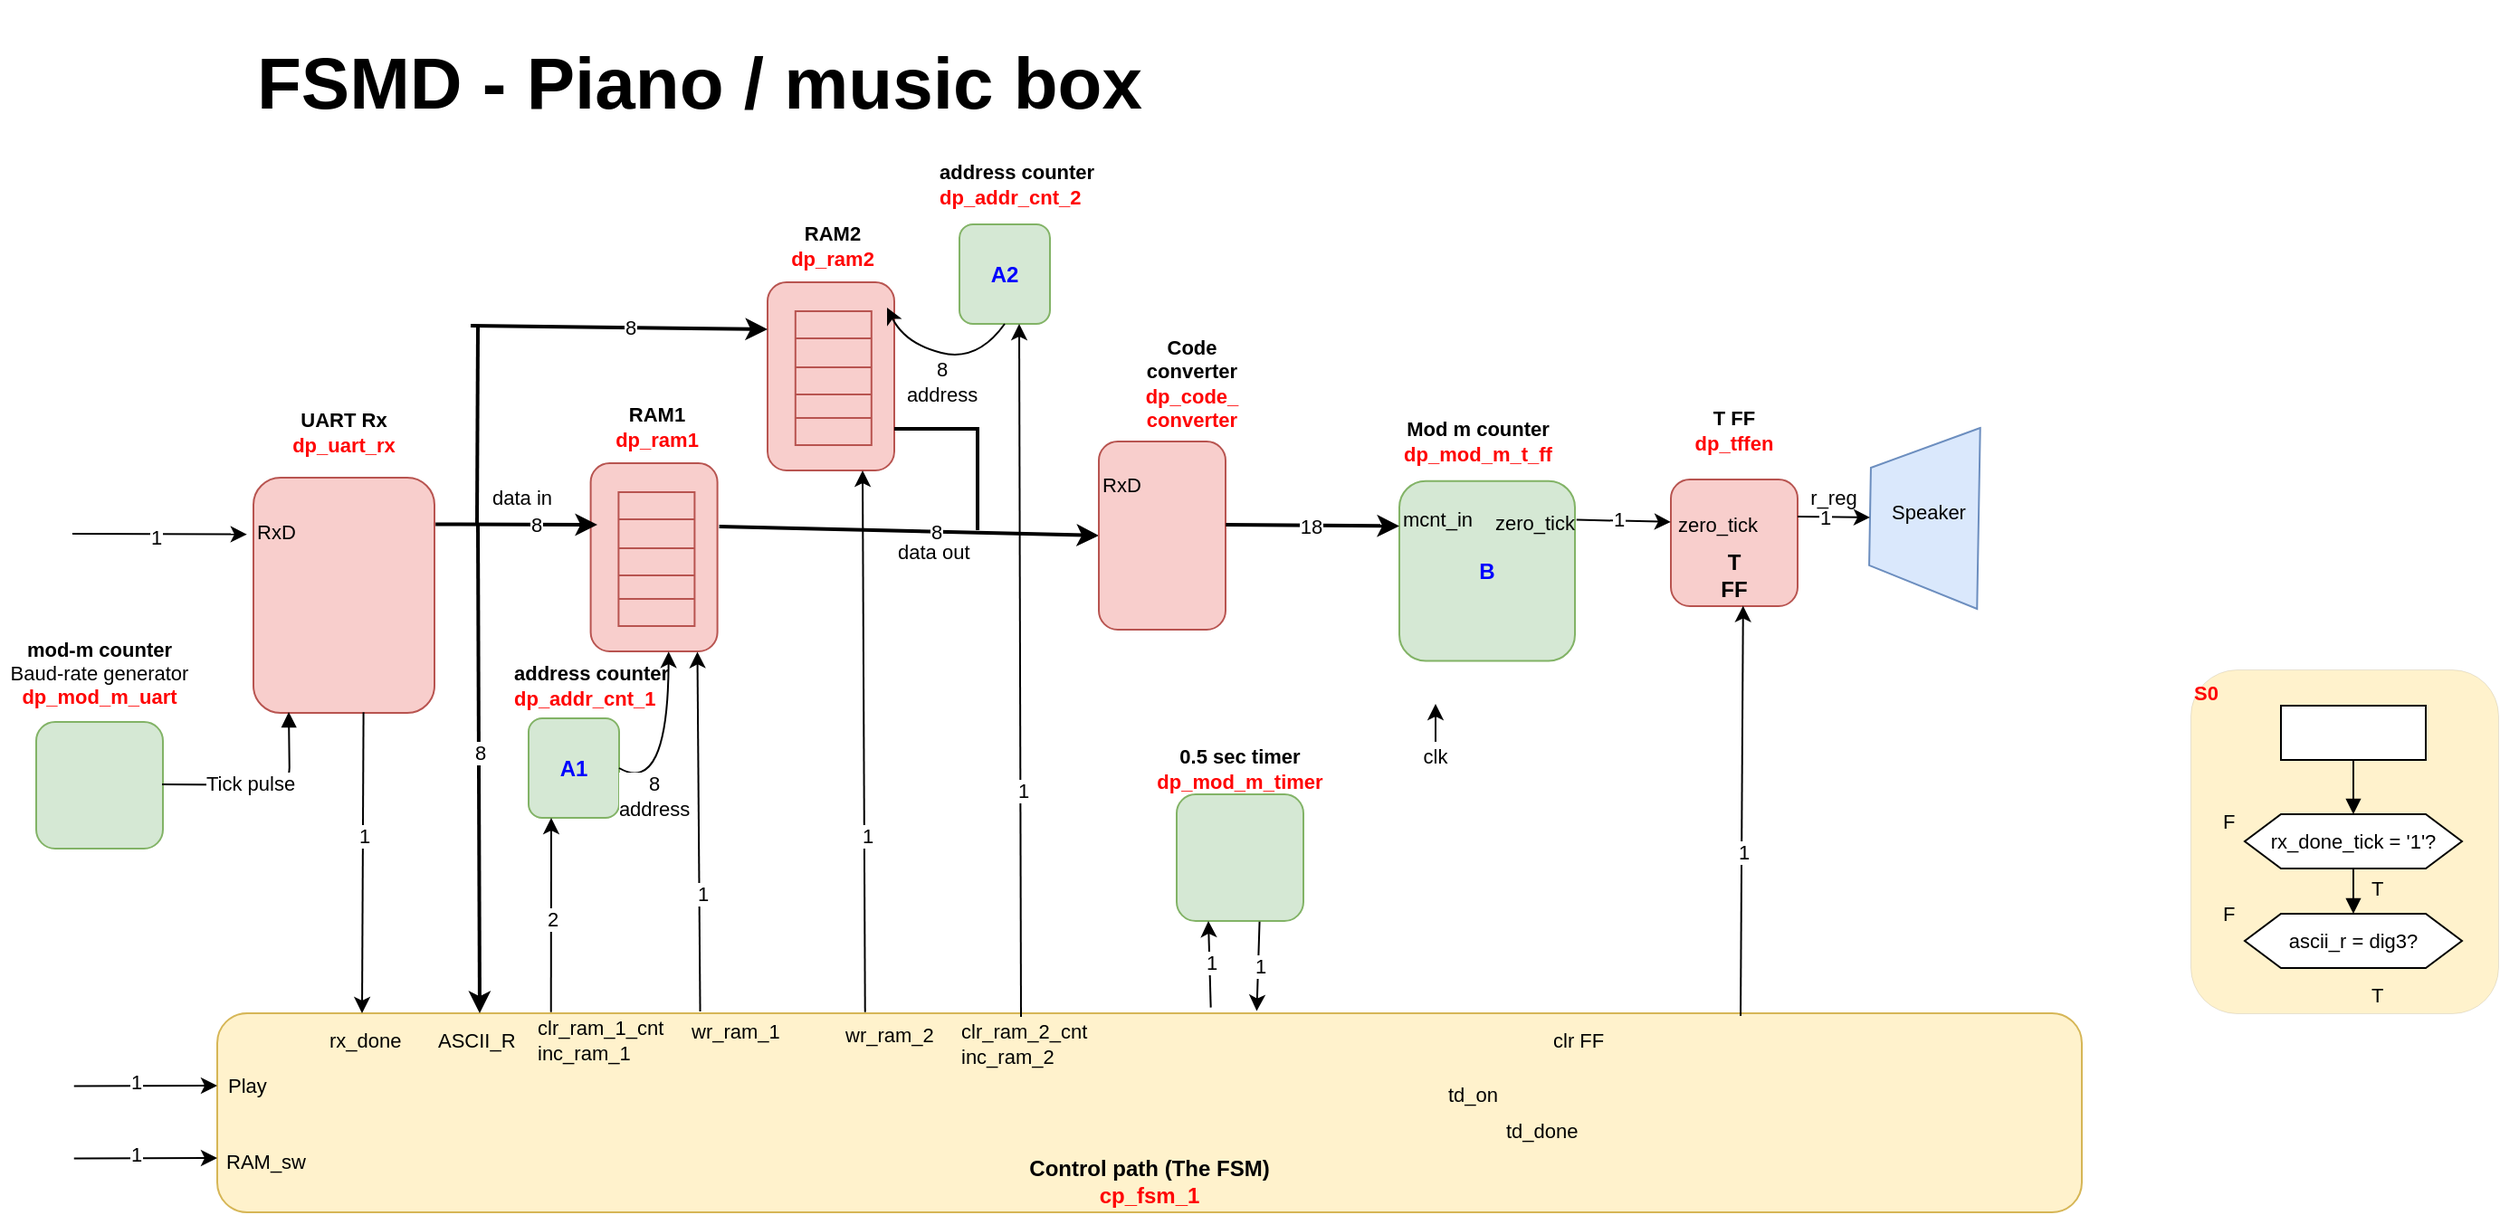 <mxfile version="23.0.2" type="device">
  <diagram id="C5RBs43oDa-KdzZeNtuy" name="Page-1">
    <mxGraphModel dx="2048" dy="713" grid="1" gridSize="10" guides="1" tooltips="1" connect="1" arrows="1" fold="1" page="1" pageScale="1" pageWidth="827" pageHeight="1169" math="0" shadow="0">
      <root>
        <mxCell id="WIyWlLk6GJQsqaUBKTNV-0" />
        <mxCell id="WIyWlLk6GJQsqaUBKTNV-1" parent="WIyWlLk6GJQsqaUBKTNV-0" />
        <mxCell id="WIyWlLk6GJQsqaUBKTNV-3" value="Control path (The FSM)&lt;br&gt;&lt;font color=&quot;#ff0505&quot;&gt;cp_fsm_1&lt;/font&gt;" style="rounded=1;whiteSpace=wrap;html=1;fontSize=12;glass=0;strokeWidth=1;shadow=0;verticalAlign=bottom;align=center;fontStyle=1;fillColor=#fff2cc;strokeColor=#d6b656;" parent="WIyWlLk6GJQsqaUBKTNV-1" vertex="1">
          <mxGeometry x="40" y="640" width="1030" height="110" as="geometry" />
        </mxCell>
        <mxCell id="1hs4knqwZ85UVMhzhQ41-1" value="" style="group" parent="WIyWlLk6GJQsqaUBKTNV-1" vertex="1" connectable="0">
          <mxGeometry x="60" y="304" width="100" height="170" as="geometry" />
        </mxCell>
        <mxCell id="WIyWlLk6GJQsqaUBKTNV-11" value="" style="rounded=1;whiteSpace=wrap;html=1;fontSize=12;glass=0;strokeWidth=1;shadow=0;container=1;fillColor=#f8cecc;strokeColor=#b85450;" parent="1hs4knqwZ85UVMhzhQ41-1" vertex="1">
          <mxGeometry y="40" width="100" height="130" as="geometry" />
        </mxCell>
        <mxCell id="1hs4knqwZ85UVMhzhQ41-13" value="RxD" style="text;html=1;strokeColor=none;fillColor=none;align=left;verticalAlign=middle;whiteSpace=wrap;rounded=0;fontSize=11;fontFamily=Helvetica;fontColor=default;" parent="WIyWlLk6GJQsqaUBKTNV-11" vertex="1">
          <mxGeometry y="15" width="50" height="30" as="geometry" />
        </mxCell>
        <mxCell id="1hs4knqwZ85UVMhzhQ41-0" value="UART Rx&lt;br&gt;&lt;font color=&quot;#ff0505&quot;&gt;dp_uart_rx&lt;/font&gt;" style="text;html=1;strokeColor=none;fillColor=none;align=center;verticalAlign=middle;whiteSpace=wrap;rounded=0;fontSize=11;fontFamily=Helvetica;fontColor=default;fontStyle=1" parent="1hs4knqwZ85UVMhzhQ41-1" vertex="1">
          <mxGeometry x="20" width="60" height="30" as="geometry" />
        </mxCell>
        <mxCell id="1hs4knqwZ85UVMhzhQ41-4" value="mod-m counter&lt;br&gt;&lt;span style=&quot;font-weight: normal;&quot;&gt;Baud-rate generator&lt;br&gt;&lt;/span&gt;&lt;font color=&quot;#ff0505&quot;&gt;dp_mod_m_uart&lt;/font&gt;" style="text;html=1;strokeColor=none;fillColor=none;align=center;verticalAlign=middle;whiteSpace=wrap;rounded=0;fontSize=11;fontFamily=Helvetica;fontColor=default;fontStyle=1" parent="WIyWlLk6GJQsqaUBKTNV-1" vertex="1">
          <mxGeometry x="-80" y="429" width="110" height="45" as="geometry" />
        </mxCell>
        <mxCell id="1hs4knqwZ85UVMhzhQ41-3" value="" style="rounded=1;whiteSpace=wrap;html=1;fontSize=12;glass=0;strokeWidth=1;shadow=0;container=1;fillColor=#d5e8d4;strokeColor=#82b366;" parent="WIyWlLk6GJQsqaUBKTNV-1" vertex="1">
          <mxGeometry x="-60" y="479" width="70" height="70" as="geometry">
            <mxRectangle x="-60" y="550" width="50" height="40" as="alternateBounds" />
          </mxGeometry>
        </mxCell>
        <mxCell id="1hs4knqwZ85UVMhzhQ41-5" style="edgeStyle=orthogonalEdgeStyle;rounded=1;orthogonalLoop=1;jettySize=auto;html=1;exitX=1;exitY=0.5;exitDx=0;exitDy=0;entryX=0;entryY=0.75;entryDx=0;entryDy=0;curved=0;endArrow=block;endFill=1;" parent="WIyWlLk6GJQsqaUBKTNV-1" edge="1">
          <mxGeometry relative="1" as="geometry">
            <mxPoint x="9.5" y="513.5" as="sourcePoint" />
            <mxPoint x="79.5" y="473.5" as="targetPoint" />
          </mxGeometry>
        </mxCell>
        <mxCell id="1hs4knqwZ85UVMhzhQ41-6" value="Tick pulse" style="edgeLabel;html=1;align=center;verticalAlign=middle;resizable=0;points=[];" parent="1hs4knqwZ85UVMhzhQ41-5" vertex="1" connectable="0">
          <mxGeometry x="-0.126" y="1" relative="1" as="geometry">
            <mxPoint as="offset" />
          </mxGeometry>
        </mxCell>
        <mxCell id="1hs4knqwZ85UVMhzhQ41-7" value="" style="endArrow=classic;html=1;rounded=0;exitX=0.608;exitY=0.997;exitDx=0;exitDy=0;exitPerimeter=0;" parent="WIyWlLk6GJQsqaUBKTNV-1" source="WIyWlLk6GJQsqaUBKTNV-11" edge="1">
          <mxGeometry width="50" height="50" relative="1" as="geometry">
            <mxPoint x="120" y="550" as="sourcePoint" />
            <mxPoint x="120" y="640" as="targetPoint" />
          </mxGeometry>
        </mxCell>
        <mxCell id="1hs4knqwZ85UVMhzhQ41-9" value="1" style="edgeLabel;html=1;align=center;verticalAlign=middle;resizable=0;points=[];" parent="1hs4knqwZ85UVMhzhQ41-7" vertex="1" connectable="0">
          <mxGeometry x="-0.177" relative="1" as="geometry">
            <mxPoint as="offset" />
          </mxGeometry>
        </mxCell>
        <mxCell id="1hs4knqwZ85UVMhzhQ41-10" value="rx_done" style="text;html=1;strokeColor=none;fillColor=none;align=left;verticalAlign=middle;whiteSpace=wrap;rounded=0;fontSize=11;fontFamily=Helvetica;fontColor=default;" parent="WIyWlLk6GJQsqaUBKTNV-1" vertex="1">
          <mxGeometry x="100" y="640" width="50" height="30" as="geometry" />
        </mxCell>
        <mxCell id="1hs4knqwZ85UVMhzhQ41-11" value="" style="endArrow=classic;html=1;rounded=0;entryX=-0.036;entryY=0.241;entryDx=0;entryDy=0;entryPerimeter=0;" parent="WIyWlLk6GJQsqaUBKTNV-1" target="WIyWlLk6GJQsqaUBKTNV-11" edge="1">
          <mxGeometry width="50" height="50" relative="1" as="geometry">
            <mxPoint x="-40" y="375" as="sourcePoint" />
            <mxPoint x="90" y="419" as="targetPoint" />
          </mxGeometry>
        </mxCell>
        <mxCell id="1hs4knqwZ85UVMhzhQ41-12" value="1" style="edgeLabel;html=1;align=center;verticalAlign=middle;resizable=0;points=[];" parent="1hs4knqwZ85UVMhzhQ41-11" vertex="1" connectable="0">
          <mxGeometry x="-0.045" y="-2" relative="1" as="geometry">
            <mxPoint as="offset" />
          </mxGeometry>
        </mxCell>
        <mxCell id="1hs4knqwZ85UVMhzhQ41-14" value="" style="endArrow=classic;html=1;rounded=0;entryX=-0.001;entryY=0.532;entryDx=0;entryDy=0;entryPerimeter=0;" parent="WIyWlLk6GJQsqaUBKTNV-1" edge="1">
          <mxGeometry width="50" height="50" relative="1" as="geometry">
            <mxPoint x="-39.12" y="680.2" as="sourcePoint" />
            <mxPoint x="40.0" y="680" as="targetPoint" />
          </mxGeometry>
        </mxCell>
        <mxCell id="1hs4knqwZ85UVMhzhQ41-16" value="1" style="edgeLabel;html=1;align=center;verticalAlign=middle;resizable=0;points=[];" parent="1hs4knqwZ85UVMhzhQ41-14" vertex="1" connectable="0">
          <mxGeometry x="-0.136" y="2" relative="1" as="geometry">
            <mxPoint as="offset" />
          </mxGeometry>
        </mxCell>
        <mxCell id="1hs4knqwZ85UVMhzhQ41-15" value="Play" style="text;html=1;strokeColor=none;fillColor=none;align=left;verticalAlign=middle;whiteSpace=wrap;rounded=0;fontSize=11;fontFamily=Helvetica;fontColor=default;" parent="WIyWlLk6GJQsqaUBKTNV-1" vertex="1">
          <mxGeometry x="44" y="665" width="50" height="30" as="geometry" />
        </mxCell>
        <mxCell id="1hs4knqwZ85UVMhzhQ41-17" value="" style="group" parent="WIyWlLk6GJQsqaUBKTNV-1" vertex="1" connectable="0">
          <mxGeometry x="240" y="304" width="70" height="136" as="geometry" />
        </mxCell>
        <mxCell id="1hs4knqwZ85UVMhzhQ41-18" value="" style="rounded=1;whiteSpace=wrap;html=1;fontSize=12;glass=0;strokeWidth=1;shadow=0;container=1;fillColor=#f8cecc;strokeColor=#b85450;" parent="1hs4knqwZ85UVMhzhQ41-17" vertex="1">
          <mxGeometry x="6.3" y="32" width="70" height="104" as="geometry">
            <mxRectangle y="40" width="50" height="40" as="alternateBounds" />
          </mxGeometry>
        </mxCell>
        <mxCell id="1hs4knqwZ85UVMhzhQ41-25" value="" style="shape=table;startSize=0;container=1;collapsible=0;childLayout=tableLayout;fontSize=16;rounded=1;swimlaneLine=0;fillColor=#f8cecc;strokeColor=#b85450;" parent="1hs4knqwZ85UVMhzhQ41-18" vertex="1">
          <mxGeometry x="15.4" y="16" width="42" height="74" as="geometry" />
        </mxCell>
        <mxCell id="1hs4knqwZ85UVMhzhQ41-26" value="" style="shape=tableRow;horizontal=0;startSize=0;swimlaneHead=0;swimlaneBody=0;strokeColor=inherit;top=0;left=0;bottom=0;right=0;collapsible=0;dropTarget=0;fillColor=none;points=[[0,0.5],[1,0.5]];portConstraint=eastwest;fontSize=16;" parent="1hs4knqwZ85UVMhzhQ41-25" vertex="1">
          <mxGeometry width="42" height="15" as="geometry" />
        </mxCell>
        <mxCell id="1hs4knqwZ85UVMhzhQ41-27" value="" style="shape=partialRectangle;html=1;whiteSpace=wrap;connectable=0;strokeColor=inherit;overflow=hidden;fillColor=none;top=0;left=0;bottom=0;right=0;pointerEvents=1;fontSize=16;" parent="1hs4knqwZ85UVMhzhQ41-26" vertex="1">
          <mxGeometry width="42" height="15" as="geometry">
            <mxRectangle width="42" height="15" as="alternateBounds" />
          </mxGeometry>
        </mxCell>
        <mxCell id="1hs4knqwZ85UVMhzhQ41-30" value="" style="shape=tableRow;horizontal=0;startSize=0;swimlaneHead=0;swimlaneBody=0;strokeColor=inherit;top=0;left=0;bottom=0;right=0;collapsible=0;dropTarget=0;fillColor=none;points=[[0,0.5],[1,0.5]];portConstraint=eastwest;fontSize=16;" parent="1hs4knqwZ85UVMhzhQ41-25" vertex="1">
          <mxGeometry y="15" width="42" height="16" as="geometry" />
        </mxCell>
        <mxCell id="1hs4knqwZ85UVMhzhQ41-31" value="" style="shape=partialRectangle;html=1;whiteSpace=wrap;connectable=0;strokeColor=inherit;overflow=hidden;fillColor=none;top=0;left=0;bottom=0;right=0;pointerEvents=1;fontSize=16;" parent="1hs4knqwZ85UVMhzhQ41-30" vertex="1">
          <mxGeometry width="42" height="16" as="geometry">
            <mxRectangle width="42" height="16" as="alternateBounds" />
          </mxGeometry>
        </mxCell>
        <mxCell id="1hs4knqwZ85UVMhzhQ41-40" style="shape=tableRow;horizontal=0;startSize=0;swimlaneHead=0;swimlaneBody=0;strokeColor=inherit;top=0;left=0;bottom=0;right=0;collapsible=0;dropTarget=0;fillColor=none;points=[[0,0.5],[1,0.5]];portConstraint=eastwest;fontSize=16;" parent="1hs4knqwZ85UVMhzhQ41-25" vertex="1">
          <mxGeometry y="31" width="42" height="15" as="geometry" />
        </mxCell>
        <mxCell id="1hs4knqwZ85UVMhzhQ41-41" style="shape=partialRectangle;html=1;whiteSpace=wrap;connectable=0;strokeColor=inherit;overflow=hidden;fillColor=none;top=0;left=0;bottom=0;right=0;pointerEvents=1;fontSize=16;" parent="1hs4knqwZ85UVMhzhQ41-40" vertex="1">
          <mxGeometry width="42" height="15" as="geometry">
            <mxRectangle width="42" height="15" as="alternateBounds" />
          </mxGeometry>
        </mxCell>
        <mxCell id="1hs4knqwZ85UVMhzhQ41-38" style="shape=tableRow;horizontal=0;startSize=0;swimlaneHead=0;swimlaneBody=0;strokeColor=inherit;top=0;left=0;bottom=0;right=0;collapsible=0;dropTarget=0;fillColor=none;points=[[0,0.5],[1,0.5]];portConstraint=eastwest;fontSize=16;" parent="1hs4knqwZ85UVMhzhQ41-25" vertex="1">
          <mxGeometry y="46" width="42" height="13" as="geometry" />
        </mxCell>
        <mxCell id="1hs4knqwZ85UVMhzhQ41-39" style="shape=partialRectangle;html=1;whiteSpace=wrap;connectable=0;strokeColor=inherit;overflow=hidden;fillColor=none;top=0;left=0;bottom=0;right=0;pointerEvents=1;fontSize=16;" parent="1hs4knqwZ85UVMhzhQ41-38" vertex="1">
          <mxGeometry width="42" height="13" as="geometry">
            <mxRectangle width="42" height="13" as="alternateBounds" />
          </mxGeometry>
        </mxCell>
        <mxCell id="1hs4knqwZ85UVMhzhQ41-34" value="" style="shape=tableRow;horizontal=0;startSize=0;swimlaneHead=0;swimlaneBody=0;strokeColor=inherit;top=0;left=0;bottom=0;right=0;collapsible=0;dropTarget=0;fillColor=none;points=[[0,0.5],[1,0.5]];portConstraint=eastwest;fontSize=16;" parent="1hs4knqwZ85UVMhzhQ41-25" vertex="1">
          <mxGeometry y="59" width="42" height="15" as="geometry" />
        </mxCell>
        <mxCell id="1hs4knqwZ85UVMhzhQ41-35" value="" style="shape=partialRectangle;html=1;whiteSpace=wrap;connectable=0;strokeColor=inherit;overflow=hidden;fillColor=none;top=0;left=0;bottom=0;right=0;pointerEvents=1;fontSize=16;" parent="1hs4knqwZ85UVMhzhQ41-34" vertex="1">
          <mxGeometry width="42" height="15" as="geometry">
            <mxRectangle width="42" height="15" as="alternateBounds" />
          </mxGeometry>
        </mxCell>
        <mxCell id="1hs4knqwZ85UVMhzhQ41-20" value="RAM1&lt;br&gt;&lt;font color=&quot;#ff0505&quot;&gt;dp_ram1&lt;/font&gt;" style="text;html=1;strokeColor=none;fillColor=none;align=center;verticalAlign=middle;whiteSpace=wrap;rounded=0;fontSize=11;fontFamily=Helvetica;fontColor=default;fontStyle=1" parent="1hs4knqwZ85UVMhzhQ41-17" vertex="1">
          <mxGeometry x="21.7" width="42" height="24" as="geometry" />
        </mxCell>
        <mxCell id="1hs4knqwZ85UVMhzhQ41-22" value="" style="endArrow=classic;html=1;rounded=0;exitX=1.006;exitY=0.175;exitDx=0;exitDy=0;exitPerimeter=0;strokeWidth=2;" parent="WIyWlLk6GJQsqaUBKTNV-1" edge="1">
          <mxGeometry width="50" height="50" relative="1" as="geometry">
            <mxPoint x="160.6" y="369.75" as="sourcePoint" />
            <mxPoint x="250" y="370" as="targetPoint" />
          </mxGeometry>
        </mxCell>
        <mxCell id="1hs4knqwZ85UVMhzhQ41-24" value="8" style="edgeLabel;html=1;align=center;verticalAlign=middle;resizable=0;points=[];" parent="1hs4knqwZ85UVMhzhQ41-22" vertex="1" connectable="0">
          <mxGeometry x="0.233" relative="1" as="geometry">
            <mxPoint as="offset" />
          </mxGeometry>
        </mxCell>
        <mxCell id="1hs4knqwZ85UVMhzhQ41-42" value="" style="endArrow=classic;html=1;rounded=0;entryX=0.5;entryY=0;entryDx=0;entryDy=0;strokeWidth=2;" parent="WIyWlLk6GJQsqaUBKTNV-1" target="1hs4knqwZ85UVMhzhQ41-44" edge="1">
          <mxGeometry width="50" height="50" relative="1" as="geometry">
            <mxPoint x="184" y="370" as="sourcePoint" />
            <mxPoint x="186.08" y="635.15" as="targetPoint" />
          </mxGeometry>
        </mxCell>
        <mxCell id="1hs4knqwZ85UVMhzhQ41-43" value="8" style="edgeLabel;html=1;align=center;verticalAlign=middle;resizable=0;points=[];" parent="1hs4knqwZ85UVMhzhQ41-42" vertex="1" connectable="0">
          <mxGeometry x="-0.065" relative="1" as="geometry">
            <mxPoint as="offset" />
          </mxGeometry>
        </mxCell>
        <mxCell id="1hs4knqwZ85UVMhzhQ41-44" value="ASCII_R" style="text;html=1;strokeColor=none;fillColor=none;align=left;verticalAlign=middle;whiteSpace=wrap;rounded=0;fontSize=11;fontFamily=Helvetica;fontColor=default;" parent="WIyWlLk6GJQsqaUBKTNV-1" vertex="1">
          <mxGeometry x="160" y="640" width="50" height="30" as="geometry" />
        </mxCell>
        <mxCell id="1hs4knqwZ85UVMhzhQ41-45" value="address counter&lt;span style=&quot;font-weight: 400;&quot;&gt;&lt;br&gt;&lt;/span&gt;&lt;font color=&quot;#ff0505&quot;&gt;dp_addr_cnt_1&lt;/font&gt;" style="text;html=1;strokeColor=none;fillColor=none;align=left;verticalAlign=middle;whiteSpace=wrap;rounded=0;fontSize=11;fontFamily=Helvetica;fontColor=default;fontStyle=1" parent="WIyWlLk6GJQsqaUBKTNV-1" vertex="1">
          <mxGeometry x="202" y="436" width="90" height="45" as="geometry" />
        </mxCell>
        <mxCell id="1hs4knqwZ85UVMhzhQ41-46" value="&lt;font color=&quot;#0000ff&quot;&gt;A1&lt;/font&gt;" style="rounded=1;whiteSpace=wrap;html=1;fontSize=12;glass=0;strokeWidth=1;shadow=0;container=1;fontStyle=1;fillColor=#d5e8d4;strokeColor=#82b366;" parent="WIyWlLk6GJQsqaUBKTNV-1" vertex="1">
          <mxGeometry x="212" y="477" width="50" height="55" as="geometry">
            <mxRectangle x="-60" y="550" width="50" height="40" as="alternateBounds" />
          </mxGeometry>
        </mxCell>
        <mxCell id="1hs4knqwZ85UVMhzhQ41-48" value="" style="endArrow=classic;html=1;rounded=0;entryX=0.25;entryY=1;entryDx=0;entryDy=0;exitX=0.179;exitY=-0.006;exitDx=0;exitDy=0;exitPerimeter=0;" parent="WIyWlLk6GJQsqaUBKTNV-1" source="WIyWlLk6GJQsqaUBKTNV-3" target="1hs4knqwZ85UVMhzhQ41-46" edge="1">
          <mxGeometry width="50" height="50" relative="1" as="geometry">
            <mxPoint x="320" y="620" as="sourcePoint" />
            <mxPoint x="254.71" y="640" as="targetPoint" />
          </mxGeometry>
        </mxCell>
        <mxCell id="1hs4knqwZ85UVMhzhQ41-49" value="2" style="edgeLabel;html=1;align=center;verticalAlign=middle;resizable=0;points=[];" parent="1hs4knqwZ85UVMhzhQ41-48" vertex="1" connectable="0">
          <mxGeometry x="-0.031" relative="1" as="geometry">
            <mxPoint as="offset" />
          </mxGeometry>
        </mxCell>
        <mxCell id="1hs4knqwZ85UVMhzhQ41-47" value="" style="curved=1;endArrow=classic;html=1;rounded=0;entryX=0.615;entryY=1.001;entryDx=0;entryDy=0;entryPerimeter=0;exitX=1;exitY=0.5;exitDx=0;exitDy=0;" parent="WIyWlLk6GJQsqaUBKTNV-1" target="1hs4knqwZ85UVMhzhQ41-18" edge="1" source="1hs4knqwZ85UVMhzhQ41-46">
          <mxGeometry width="50" height="50" relative="1" as="geometry">
            <mxPoint x="290" y="549" as="sourcePoint" />
            <mxPoint x="310" y="480" as="targetPoint" />
            <Array as="points">
              <mxPoint x="289" y="520" />
            </Array>
          </mxGeometry>
        </mxCell>
        <mxCell id="1hs4knqwZ85UVMhzhQ41-53" value="8&lt;br&gt;address" style="edgeLabel;html=1;align=center;verticalAlign=middle;resizable=0;points=[];" parent="1hs4knqwZ85UVMhzhQ41-47" vertex="1" connectable="0">
          <mxGeometry x="0.426" y="1" relative="1" as="geometry">
            <mxPoint x="-7" y="48" as="offset" />
          </mxGeometry>
        </mxCell>
        <mxCell id="1hs4knqwZ85UVMhzhQ41-50" value="clr_ram_1_cnt&lt;br&gt;inc_ram_1" style="text;html=1;strokeColor=none;fillColor=none;align=left;verticalAlign=middle;whiteSpace=wrap;rounded=0;fontSize=11;fontFamily=Helvetica;fontColor=default;" parent="WIyWlLk6GJQsqaUBKTNV-1" vertex="1">
          <mxGeometry x="215" y="640" width="70" height="30" as="geometry" />
        </mxCell>
        <mxCell id="1hs4knqwZ85UVMhzhQ41-58" value="" style="endArrow=classic;html=1;rounded=0;entryX=0;entryY=0.5;entryDx=0;entryDy=0;strokeWidth=2;exitX=1;exitY=0.327;exitDx=0;exitDy=0;exitPerimeter=0;" parent="WIyWlLk6GJQsqaUBKTNV-1" target="1hs4knqwZ85UVMhzhQ41-55" edge="1">
          <mxGeometry width="50" height="50" relative="1" as="geometry">
            <mxPoint x="317.3" y="371.008" as="sourcePoint" />
            <mxPoint x="525.515" y="374.168" as="targetPoint" />
          </mxGeometry>
        </mxCell>
        <mxCell id="1hs4knqwZ85UVMhzhQ41-59" value="8" style="edgeLabel;html=1;align=center;verticalAlign=middle;resizable=0;points=[];" parent="1hs4knqwZ85UVMhzhQ41-58" vertex="1" connectable="0">
          <mxGeometry x="0.233" relative="1" as="geometry">
            <mxPoint x="-10" as="offset" />
          </mxGeometry>
        </mxCell>
        <mxCell id="1hs4knqwZ85UVMhzhQ41-60" value="data in" style="text;html=1;strokeColor=none;fillColor=none;align=left;verticalAlign=middle;whiteSpace=wrap;rounded=0;fontSize=11;fontFamily=Helvetica;fontColor=default;" parent="WIyWlLk6GJQsqaUBKTNV-1" vertex="1">
          <mxGeometry x="190" y="340" width="50" height="30" as="geometry" />
        </mxCell>
        <mxCell id="1hs4knqwZ85UVMhzhQ41-61" value="td_done" style="text;html=1;strokeColor=none;fillColor=none;align=left;verticalAlign=middle;whiteSpace=wrap;rounded=0;fontSize=11;fontFamily=Helvetica;fontColor=default;" parent="WIyWlLk6GJQsqaUBKTNV-1" vertex="1">
          <mxGeometry x="750" y="695" width="50" height="20" as="geometry" />
        </mxCell>
        <mxCell id="1hs4knqwZ85UVMhzhQ41-62" value="" style="group;fontStyle=1;" parent="WIyWlLk6GJQsqaUBKTNV-1" vertex="1" connectable="0">
          <mxGeometry x="693" y="300" width="97" height="130" as="geometry" />
        </mxCell>
        <mxCell id="1hs4knqwZ85UVMhzhQ41-63" value="&lt;b&gt;&lt;font color=&quot;#0000ff&quot;&gt;B&lt;/font&gt;&lt;/b&gt;" style="rounded=1;whiteSpace=wrap;html=1;fontSize=12;glass=0;strokeWidth=1;shadow=0;container=1;fillColor=#d5e8d4;strokeColor=#82b366;" parent="1hs4knqwZ85UVMhzhQ41-62" vertex="1">
          <mxGeometry y="45.878" width="97" height="99.412" as="geometry" />
        </mxCell>
        <mxCell id="1hs4knqwZ85UVMhzhQ41-65" value="Mod m counter&lt;br&gt;&lt;font color=&quot;#ff0505&quot;&gt;dp_mod_m_t_ff&lt;/font&gt;" style="text;html=1;strokeColor=none;fillColor=none;align=center;verticalAlign=middle;whiteSpace=wrap;rounded=0;fontSize=11;fontFamily=Helvetica;fontColor=default;fontStyle=1" parent="1hs4knqwZ85UVMhzhQ41-62" vertex="1">
          <mxGeometry x="-9.7" y="13" width="106.7" height="22.941" as="geometry" />
        </mxCell>
        <mxCell id="1hs4knqwZ85UVMhzhQ41-104" value="mcnt_in" style="text;html=1;strokeColor=none;fillColor=none;align=left;verticalAlign=middle;whiteSpace=wrap;rounded=0;fontSize=11;fontFamily=Helvetica;fontColor=default;" parent="1hs4knqwZ85UVMhzhQ41-62" vertex="1">
          <mxGeometry y="58.882" width="48.5" height="15.294" as="geometry" />
        </mxCell>
        <mxCell id="1hs4knqwZ85UVMhzhQ41-68" value="T FF&lt;span style=&quot;font-weight: normal;&quot;&gt;&lt;br&gt;&lt;/span&gt;&lt;font color=&quot;#ff0505&quot;&gt;dp_tffen&lt;/font&gt;" style="text;html=1;strokeColor=none;fillColor=none;align=center;verticalAlign=middle;whiteSpace=wrap;rounded=0;fontSize=11;fontFamily=Helvetica;fontColor=default;fontStyle=1" parent="WIyWlLk6GJQsqaUBKTNV-1" vertex="1">
          <mxGeometry x="823" y="295" width="110" height="45" as="geometry" />
        </mxCell>
        <mxCell id="1hs4knqwZ85UVMhzhQ41-69" value="&lt;b&gt;T&lt;br&gt;FF&lt;/b&gt;" style="rounded=1;whiteSpace=wrap;html=1;fontSize=12;glass=0;strokeWidth=1;shadow=0;container=1;align=center;fillColor=#f8cecc;strokeColor=#b85450;verticalAlign=bottom;" parent="WIyWlLk6GJQsqaUBKTNV-1" vertex="1">
          <mxGeometry x="843" y="345" width="70" height="70" as="geometry">
            <mxRectangle x="-60" y="550" width="50" height="40" as="alternateBounds" />
          </mxGeometry>
        </mxCell>
        <mxCell id="1hs4knqwZ85UVMhzhQ41-70" value="" style="endArrow=classic;html=1;rounded=0;entryX=0.57;entryY=0.997;entryDx=0;entryDy=0;entryPerimeter=0;exitX=0.817;exitY=0.014;exitDx=0;exitDy=0;exitPerimeter=0;" parent="WIyWlLk6GJQsqaUBKTNV-1" target="1hs4knqwZ85UVMhzhQ41-69" edge="1" source="WIyWlLk6GJQsqaUBKTNV-3">
          <mxGeometry width="50" height="50" relative="1" as="geometry">
            <mxPoint x="860" y="600" as="sourcePoint" />
            <mxPoint x="690" y="400" as="targetPoint" />
          </mxGeometry>
        </mxCell>
        <mxCell id="1hs4knqwZ85UVMhzhQ41-71" value="1" style="edgeLabel;html=1;align=center;verticalAlign=middle;resizable=0;points=[];" parent="1hs4knqwZ85UVMhzhQ41-70" vertex="1" connectable="0">
          <mxGeometry x="-0.199" y="-1" relative="1" as="geometry">
            <mxPoint as="offset" />
          </mxGeometry>
        </mxCell>
        <mxCell id="1hs4knqwZ85UVMhzhQ41-72" value="clr FF" style="text;html=1;strokeColor=none;fillColor=none;align=left;verticalAlign=middle;whiteSpace=wrap;rounded=0;fontSize=11;fontFamily=Helvetica;fontColor=default;" parent="WIyWlLk6GJQsqaUBKTNV-1" vertex="1">
          <mxGeometry x="776" y="640" width="50" height="30" as="geometry" />
        </mxCell>
        <mxCell id="1hs4knqwZ85UVMhzhQ41-74" value="" style="endArrow=classic;html=1;rounded=0;exitX=1.009;exitY=0.215;exitDx=0;exitDy=0;exitPerimeter=0;entryX=-0.001;entryY=0.335;entryDx=0;entryDy=0;entryPerimeter=0;" parent="WIyWlLk6GJQsqaUBKTNV-1" source="1hs4knqwZ85UVMhzhQ41-63" target="1hs4knqwZ85UVMhzhQ41-69" edge="1">
          <mxGeometry width="50" height="50" relative="1" as="geometry">
            <mxPoint x="793" y="380" as="sourcePoint" />
            <mxPoint x="843" y="330" as="targetPoint" />
          </mxGeometry>
        </mxCell>
        <mxCell id="1hs4knqwZ85UVMhzhQ41-75" value="1" style="edgeLabel;html=1;align=center;verticalAlign=middle;resizable=0;points=[];" parent="1hs4knqwZ85UVMhzhQ41-74" vertex="1" connectable="0">
          <mxGeometry x="-0.108" y="1" relative="1" as="geometry">
            <mxPoint as="offset" />
          </mxGeometry>
        </mxCell>
        <mxCell id="1hs4knqwZ85UVMhzhQ41-76" value="0.5 sec timer&lt;br&gt;&lt;font color=&quot;#ff0505&quot;&gt;dp_mod_m_timer&lt;/font&gt;" style="text;html=1;strokeColor=none;fillColor=none;align=center;verticalAlign=middle;whiteSpace=wrap;rounded=0;fontSize=11;fontFamily=Helvetica;fontColor=default;fontStyle=1" parent="WIyWlLk6GJQsqaUBKTNV-1" vertex="1">
          <mxGeometry x="550" y="482" width="110" height="45" as="geometry" />
        </mxCell>
        <mxCell id="1hs4knqwZ85UVMhzhQ41-77" value="" style="rounded=1;whiteSpace=wrap;html=1;fontSize=12;glass=0;strokeWidth=1;shadow=0;container=1;fillColor=#d5e8d4;strokeColor=#82b366;" parent="WIyWlLk6GJQsqaUBKTNV-1" vertex="1">
          <mxGeometry x="570" y="519" width="70" height="70" as="geometry">
            <mxRectangle x="-60" y="550" width="50" height="40" as="alternateBounds" />
          </mxGeometry>
        </mxCell>
        <mxCell id="1hs4knqwZ85UVMhzhQ41-78" value="" style="endArrow=classic;html=1;rounded=0;exitX=0.628;exitY=-0.02;exitDx=0;exitDy=0;exitPerimeter=0;entryX=0.25;entryY=1;entryDx=0;entryDy=0;" parent="WIyWlLk6GJQsqaUBKTNV-1" edge="1" target="1hs4knqwZ85UVMhzhQ41-77">
          <mxGeometry width="50" height="50" relative="1" as="geometry">
            <mxPoint x="588.84" y="636.8" as="sourcePoint" />
            <mxPoint x="510.79" y="589.7" as="targetPoint" />
          </mxGeometry>
        </mxCell>
        <mxCell id="rURlg7K0j95UI2r0FF_1-33" value="1" style="edgeLabel;html=1;align=center;verticalAlign=middle;resizable=0;points=[];" vertex="1" connectable="0" parent="1hs4knqwZ85UVMhzhQ41-78">
          <mxGeometry x="0.053" y="-1" relative="1" as="geometry">
            <mxPoint as="offset" />
          </mxGeometry>
        </mxCell>
        <mxCell id="1hs4knqwZ85UVMhzhQ41-79" value="" style="endArrow=classic;html=1;rounded=0;exitX=0.654;exitY=1.006;exitDx=0;exitDy=0;exitPerimeter=0;entryX=0.541;entryY=-0.002;entryDx=0;entryDy=0;entryPerimeter=0;" parent="WIyWlLk6GJQsqaUBKTNV-1" source="1hs4knqwZ85UVMhzhQ41-77" edge="1">
          <mxGeometry width="50" height="50" relative="1" as="geometry">
            <mxPoint x="507" y="559" as="sourcePoint" />
            <mxPoint x="614.23" y="638.78" as="targetPoint" />
          </mxGeometry>
        </mxCell>
        <mxCell id="1hs4knqwZ85UVMhzhQ41-81" value="1" style="edgeLabel;html=1;align=center;verticalAlign=middle;resizable=0;points=[];" parent="1hs4knqwZ85UVMhzhQ41-79" vertex="1" connectable="0">
          <mxGeometry x="-0.312" y="1" relative="1" as="geometry">
            <mxPoint y="7" as="offset" />
          </mxGeometry>
        </mxCell>
        <mxCell id="1hs4knqwZ85UVMhzhQ41-82" value="data out" style="text;html=1;strokeColor=none;fillColor=none;align=left;verticalAlign=middle;whiteSpace=wrap;rounded=0;fontSize=11;fontFamily=Helvetica;fontColor=default;" parent="WIyWlLk6GJQsqaUBKTNV-1" vertex="1">
          <mxGeometry x="414" y="375" width="50" height="20" as="geometry" />
        </mxCell>
        <mxCell id="1hs4knqwZ85UVMhzhQ41-83" value="td_on" style="text;html=1;strokeColor=none;fillColor=none;align=left;verticalAlign=middle;whiteSpace=wrap;rounded=0;fontSize=11;fontFamily=Helvetica;fontColor=default;" parent="WIyWlLk6GJQsqaUBKTNV-1" vertex="1">
          <mxGeometry x="718" y="675" width="50" height="20" as="geometry" />
        </mxCell>
        <mxCell id="1hs4knqwZ85UVMhzhQ41-84" value="" style="endArrow=classic;html=1;rounded=0;entryX=0.842;entryY=1.002;entryDx=0;entryDy=0;entryPerimeter=0;exitX=0.259;exitY=-0.009;exitDx=0;exitDy=0;exitPerimeter=0;" parent="WIyWlLk6GJQsqaUBKTNV-1" target="1hs4knqwZ85UVMhzhQ41-18" edge="1" source="WIyWlLk6GJQsqaUBKTNV-3">
          <mxGeometry width="50" height="50" relative="1" as="geometry">
            <mxPoint x="333" y="640" as="sourcePoint" />
            <mxPoint x="380" y="590" as="targetPoint" />
          </mxGeometry>
        </mxCell>
        <mxCell id="1hs4knqwZ85UVMhzhQ41-85" value="1" style="edgeLabel;html=1;align=center;verticalAlign=middle;resizable=0;points=[];" parent="1hs4knqwZ85UVMhzhQ41-84" vertex="1" connectable="0">
          <mxGeometry x="-0.347" y="-1" relative="1" as="geometry">
            <mxPoint as="offset" />
          </mxGeometry>
        </mxCell>
        <mxCell id="1hs4knqwZ85UVMhzhQ41-86" value="wr_ram_1" style="text;html=1;strokeColor=none;fillColor=none;align=left;verticalAlign=middle;whiteSpace=wrap;rounded=0;fontSize=11;fontFamily=Helvetica;fontColor=default;" parent="WIyWlLk6GJQsqaUBKTNV-1" vertex="1">
          <mxGeometry x="300" y="635" width="26" height="30" as="geometry" />
        </mxCell>
        <mxCell id="1hs4knqwZ85UVMhzhQ41-88" value="" style="verticalLabelPosition=middle;verticalAlign=middle;html=1;shape=trapezoid;perimeter=trapezoidPerimeter;whiteSpace=wrap;size=0.23;arcSize=10;flipV=1;labelPosition=center;align=center;rotation=91;fillColor=#dae8fc;strokeColor=#6c8ebf;" parent="WIyWlLk6GJQsqaUBKTNV-1" vertex="1">
          <mxGeometry x="933" y="336" width="100" height="60" as="geometry" />
        </mxCell>
        <mxCell id="1hs4knqwZ85UVMhzhQ41-89" value="" style="endArrow=classic;html=1;rounded=0;exitX=1;exitY=0.25;exitDx=0;exitDy=0;" parent="WIyWlLk6GJQsqaUBKTNV-1" edge="1">
          <mxGeometry width="50" height="50" relative="1" as="geometry">
            <mxPoint x="913" y="365.5" as="sourcePoint" />
            <mxPoint x="953" y="366" as="targetPoint" />
          </mxGeometry>
        </mxCell>
        <mxCell id="1hs4knqwZ85UVMhzhQ41-91" value="1" style="edgeLabel;html=1;align=center;verticalAlign=middle;resizable=0;points=[];" parent="1hs4knqwZ85UVMhzhQ41-89" vertex="1" connectable="0">
          <mxGeometry x="-0.272" relative="1" as="geometry">
            <mxPoint as="offset" />
          </mxGeometry>
        </mxCell>
        <mxCell id="1hs4knqwZ85UVMhzhQ41-90" value="Speaker" style="text;html=1;strokeColor=none;fillColor=none;align=left;verticalAlign=middle;whiteSpace=wrap;rounded=0;fontSize=11;fontFamily=Helvetica;fontColor=default;" parent="WIyWlLk6GJQsqaUBKTNV-1" vertex="1">
          <mxGeometry x="963" y="353" width="50" height="20" as="geometry" />
        </mxCell>
        <mxCell id="1hs4knqwZ85UVMhzhQ41-93" value="FSMD - Piano / music box" style="text;html=1;strokeColor=none;fillColor=none;align=left;verticalAlign=middle;whiteSpace=wrap;rounded=0;fontSize=40;fontFamily=Helvetica;fontColor=default;fontStyle=1" parent="WIyWlLk6GJQsqaUBKTNV-1" vertex="1">
          <mxGeometry x="60" y="80" width="580" height="90" as="geometry" />
        </mxCell>
        <mxCell id="1hs4knqwZ85UVMhzhQ41-94" value="S0" style="rounded=1;whiteSpace=wrap;html=1;fontFamily=Helvetica;fontSize=11;fontColor=#FF0505;fillColor=#FFF2CC;strokeWidth=0;align=left;verticalAlign=top;fontStyle=1" parent="WIyWlLk6GJQsqaUBKTNV-1" vertex="1">
          <mxGeometry x="1130" y="450" width="170" height="190" as="geometry" />
        </mxCell>
        <mxCell id="1hs4knqwZ85UVMhzhQ41-95" style="edgeStyle=orthogonalEdgeStyle;shape=connector;curved=0;rounded=1;orthogonalLoop=1;jettySize=auto;html=1;exitX=0.5;exitY=1;exitDx=0;exitDy=0;entryX=0.5;entryY=0;entryDx=0;entryDy=0;labelBackgroundColor=default;strokeColor=default;align=center;verticalAlign=middle;fontFamily=Helvetica;fontSize=11;fontColor=default;endArrow=block;endFill=1;" parent="WIyWlLk6GJQsqaUBKTNV-1" source="1hs4knqwZ85UVMhzhQ41-96" target="1hs4knqwZ85UVMhzhQ41-99" edge="1">
          <mxGeometry relative="1" as="geometry" />
        </mxCell>
        <mxCell id="1hs4knqwZ85UVMhzhQ41-96" value="" style="rounded=0;whiteSpace=wrap;html=1;fontFamily=Helvetica;fontSize=11;fontColor=default;" parent="WIyWlLk6GJQsqaUBKTNV-1" vertex="1">
          <mxGeometry x="1180" y="470" width="80" height="30" as="geometry" />
        </mxCell>
        <mxCell id="1hs4knqwZ85UVMhzhQ41-97" value="ascii_r = dig3?" style="shape=hexagon;perimeter=hexagonPerimeter2;whiteSpace=wrap;html=1;fixedSize=1;fontFamily=Helvetica;fontSize=11;fontColor=default;" parent="WIyWlLk6GJQsqaUBKTNV-1" vertex="1">
          <mxGeometry x="1160" y="585" width="120" height="30" as="geometry" />
        </mxCell>
        <mxCell id="1hs4knqwZ85UVMhzhQ41-98" style="edgeStyle=orthogonalEdgeStyle;shape=connector;curved=0;rounded=1;orthogonalLoop=1;jettySize=auto;html=1;exitX=0.5;exitY=1;exitDx=0;exitDy=0;entryX=0.5;entryY=0;entryDx=0;entryDy=0;labelBackgroundColor=default;strokeColor=default;align=center;verticalAlign=middle;fontFamily=Helvetica;fontSize=11;fontColor=default;endArrow=block;endFill=1;" parent="WIyWlLk6GJQsqaUBKTNV-1" source="1hs4knqwZ85UVMhzhQ41-99" target="1hs4knqwZ85UVMhzhQ41-97" edge="1">
          <mxGeometry relative="1" as="geometry" />
        </mxCell>
        <mxCell id="1hs4knqwZ85UVMhzhQ41-99" value="rx_done_tick = &#39;1&#39;?" style="shape=hexagon;perimeter=hexagonPerimeter2;whiteSpace=wrap;html=1;fixedSize=1;fontFamily=Helvetica;fontSize=11;fontColor=default;" parent="WIyWlLk6GJQsqaUBKTNV-1" vertex="1">
          <mxGeometry x="1160" y="530" width="120" height="30" as="geometry" />
        </mxCell>
        <mxCell id="1hs4knqwZ85UVMhzhQ41-100" value="F" style="text;html=1;strokeColor=none;fillColor=none;align=left;verticalAlign=middle;whiteSpace=wrap;rounded=0;fontSize=11;fontFamily=Helvetica;fontColor=default;" parent="WIyWlLk6GJQsqaUBKTNV-1" vertex="1">
          <mxGeometry x="1146" y="519" width="16" height="30" as="geometry" />
        </mxCell>
        <mxCell id="1hs4knqwZ85UVMhzhQ41-101" value="F" style="text;html=1;strokeColor=none;fillColor=none;align=left;verticalAlign=middle;whiteSpace=wrap;rounded=0;fontSize=11;fontFamily=Helvetica;fontColor=default;" parent="WIyWlLk6GJQsqaUBKTNV-1" vertex="1">
          <mxGeometry x="1146" y="570" width="16" height="30" as="geometry" />
        </mxCell>
        <mxCell id="1hs4knqwZ85UVMhzhQ41-102" value="T" style="text;html=1;strokeColor=none;fillColor=none;align=left;verticalAlign=middle;whiteSpace=wrap;rounded=0;fontSize=11;fontFamily=Helvetica;fontColor=default;" parent="WIyWlLk6GJQsqaUBKTNV-1" vertex="1">
          <mxGeometry x="1228" y="556" width="16" height="30" as="geometry" />
        </mxCell>
        <mxCell id="1hs4knqwZ85UVMhzhQ41-103" value="T" style="text;html=1;strokeColor=none;fillColor=none;align=left;verticalAlign=middle;whiteSpace=wrap;rounded=0;fontSize=11;fontFamily=Helvetica;fontColor=default;" parent="WIyWlLk6GJQsqaUBKTNV-1" vertex="1">
          <mxGeometry x="1228" y="615" width="16" height="30" as="geometry" />
        </mxCell>
        <mxCell id="1hs4knqwZ85UVMhzhQ41-105" value="zero_tick" style="text;html=1;strokeColor=none;fillColor=none;align=right;verticalAlign=middle;whiteSpace=wrap;rounded=0;fontSize=11;fontFamily=Helvetica;fontColor=default;" parent="WIyWlLk6GJQsqaUBKTNV-1" vertex="1">
          <mxGeometry x="742" y="359" width="50" height="20" as="geometry" />
        </mxCell>
        <mxCell id="1hs4knqwZ85UVMhzhQ41-106" value="" style="endArrow=classic;html=1;rounded=0;" parent="WIyWlLk6GJQsqaUBKTNV-1" edge="1">
          <mxGeometry width="50" height="50" relative="1" as="geometry">
            <mxPoint x="713" y="490" as="sourcePoint" />
            <mxPoint x="713" y="469" as="targetPoint" />
          </mxGeometry>
        </mxCell>
        <mxCell id="1hs4knqwZ85UVMhzhQ41-107" value="clk" style="text;html=1;strokeColor=none;fillColor=none;align=center;verticalAlign=middle;whiteSpace=wrap;rounded=0;fontSize=11;fontFamily=Helvetica;fontColor=default;" parent="WIyWlLk6GJQsqaUBKTNV-1" vertex="1">
          <mxGeometry x="688" y="488" width="50" height="20" as="geometry" />
        </mxCell>
        <mxCell id="1hs4knqwZ85UVMhzhQ41-108" value="zero_tick" style="text;html=1;strokeColor=none;fillColor=none;align=right;verticalAlign=middle;whiteSpace=wrap;rounded=0;fontSize=11;fontFamily=Helvetica;fontColor=default;" parent="WIyWlLk6GJQsqaUBKTNV-1" vertex="1">
          <mxGeometry x="851" y="360" width="42" height="20" as="geometry" />
        </mxCell>
        <mxCell id="1hs4knqwZ85UVMhzhQ41-109" value="r_reg" style="text;html=1;strokeColor=none;fillColor=none;align=center;verticalAlign=middle;whiteSpace=wrap;rounded=0;fontSize=11;fontFamily=Helvetica;fontColor=default;" parent="WIyWlLk6GJQsqaUBKTNV-1" vertex="1">
          <mxGeometry x="908" y="345" width="50" height="20" as="geometry" />
        </mxCell>
        <mxCell id="1hs4knqwZ85UVMhzhQ41-57" value="Code converter&lt;br&gt;&lt;font color=&quot;#ff0505&quot;&gt;dp_code_ converter&lt;/font&gt;" style="text;html=1;strokeColor=none;fillColor=none;align=center;verticalAlign=middle;whiteSpace=wrap;rounded=0;fontSize=11;fontFamily=Helvetica;fontColor=default;fontStyle=1" parent="WIyWlLk6GJQsqaUBKTNV-1" vertex="1">
          <mxGeometry x="540" y="280" width="77" height="24" as="geometry" />
        </mxCell>
        <mxCell id="1hs4knqwZ85UVMhzhQ41-55" value="" style="rounded=1;whiteSpace=wrap;html=1;fontSize=12;glass=0;strokeWidth=1;shadow=0;container=1;fillColor=#f8cecc;strokeColor=#b85450;" parent="WIyWlLk6GJQsqaUBKTNV-1" vertex="1">
          <mxGeometry x="527" y="324" width="70" height="104" as="geometry" />
        </mxCell>
        <mxCell id="1hs4knqwZ85UVMhzhQ41-56" value="RxD" style="text;html=1;strokeColor=none;fillColor=none;align=left;verticalAlign=middle;whiteSpace=wrap;rounded=0;fontSize=11;fontFamily=Helvetica;fontColor=default;" parent="1hs4knqwZ85UVMhzhQ41-55" vertex="1">
          <mxGeometry y="12" width="35" height="24" as="geometry" />
        </mxCell>
        <mxCell id="rURlg7K0j95UI2r0FF_1-0" value="" style="rounded=1;whiteSpace=wrap;html=1;fontSize=12;glass=0;strokeWidth=1;shadow=0;container=1;fillColor=#f8cecc;strokeColor=#b85450;" vertex="1" parent="WIyWlLk6GJQsqaUBKTNV-1">
          <mxGeometry x="344" y="236" width="70" height="104" as="geometry">
            <mxRectangle y="40" width="50" height="40" as="alternateBounds" />
          </mxGeometry>
        </mxCell>
        <mxCell id="rURlg7K0j95UI2r0FF_1-1" value="" style="shape=table;startSize=0;container=1;collapsible=0;childLayout=tableLayout;fontSize=16;rounded=1;swimlaneLine=0;fillColor=#f8cecc;strokeColor=#b85450;" vertex="1" parent="rURlg7K0j95UI2r0FF_1-0">
          <mxGeometry x="15.4" y="16" width="42" height="74" as="geometry" />
        </mxCell>
        <mxCell id="rURlg7K0j95UI2r0FF_1-2" value="" style="shape=tableRow;horizontal=0;startSize=0;swimlaneHead=0;swimlaneBody=0;strokeColor=inherit;top=0;left=0;bottom=0;right=0;collapsible=0;dropTarget=0;fillColor=none;points=[[0,0.5],[1,0.5]];portConstraint=eastwest;fontSize=16;" vertex="1" parent="rURlg7K0j95UI2r0FF_1-1">
          <mxGeometry width="42" height="15" as="geometry" />
        </mxCell>
        <mxCell id="rURlg7K0j95UI2r0FF_1-3" value="" style="shape=partialRectangle;html=1;whiteSpace=wrap;connectable=0;strokeColor=inherit;overflow=hidden;fillColor=none;top=0;left=0;bottom=0;right=0;pointerEvents=1;fontSize=16;" vertex="1" parent="rURlg7K0j95UI2r0FF_1-2">
          <mxGeometry width="42" height="15" as="geometry">
            <mxRectangle width="42" height="15" as="alternateBounds" />
          </mxGeometry>
        </mxCell>
        <mxCell id="rURlg7K0j95UI2r0FF_1-4" value="" style="shape=tableRow;horizontal=0;startSize=0;swimlaneHead=0;swimlaneBody=0;strokeColor=inherit;top=0;left=0;bottom=0;right=0;collapsible=0;dropTarget=0;fillColor=none;points=[[0,0.5],[1,0.5]];portConstraint=eastwest;fontSize=16;" vertex="1" parent="rURlg7K0j95UI2r0FF_1-1">
          <mxGeometry y="15" width="42" height="16" as="geometry" />
        </mxCell>
        <mxCell id="rURlg7K0j95UI2r0FF_1-5" value="" style="shape=partialRectangle;html=1;whiteSpace=wrap;connectable=0;strokeColor=inherit;overflow=hidden;fillColor=none;top=0;left=0;bottom=0;right=0;pointerEvents=1;fontSize=16;" vertex="1" parent="rURlg7K0j95UI2r0FF_1-4">
          <mxGeometry width="42" height="16" as="geometry">
            <mxRectangle width="42" height="16" as="alternateBounds" />
          </mxGeometry>
        </mxCell>
        <mxCell id="rURlg7K0j95UI2r0FF_1-6" style="shape=tableRow;horizontal=0;startSize=0;swimlaneHead=0;swimlaneBody=0;strokeColor=inherit;top=0;left=0;bottom=0;right=0;collapsible=0;dropTarget=0;fillColor=none;points=[[0,0.5],[1,0.5]];portConstraint=eastwest;fontSize=16;" vertex="1" parent="rURlg7K0j95UI2r0FF_1-1">
          <mxGeometry y="31" width="42" height="15" as="geometry" />
        </mxCell>
        <mxCell id="rURlg7K0j95UI2r0FF_1-7" style="shape=partialRectangle;html=1;whiteSpace=wrap;connectable=0;strokeColor=inherit;overflow=hidden;fillColor=none;top=0;left=0;bottom=0;right=0;pointerEvents=1;fontSize=16;" vertex="1" parent="rURlg7K0j95UI2r0FF_1-6">
          <mxGeometry width="42" height="15" as="geometry">
            <mxRectangle width="42" height="15" as="alternateBounds" />
          </mxGeometry>
        </mxCell>
        <mxCell id="rURlg7K0j95UI2r0FF_1-8" style="shape=tableRow;horizontal=0;startSize=0;swimlaneHead=0;swimlaneBody=0;strokeColor=inherit;top=0;left=0;bottom=0;right=0;collapsible=0;dropTarget=0;fillColor=none;points=[[0,0.5],[1,0.5]];portConstraint=eastwest;fontSize=16;" vertex="1" parent="rURlg7K0j95UI2r0FF_1-1">
          <mxGeometry y="46" width="42" height="13" as="geometry" />
        </mxCell>
        <mxCell id="rURlg7K0j95UI2r0FF_1-9" style="shape=partialRectangle;html=1;whiteSpace=wrap;connectable=0;strokeColor=inherit;overflow=hidden;fillColor=none;top=0;left=0;bottom=0;right=0;pointerEvents=1;fontSize=16;" vertex="1" parent="rURlg7K0j95UI2r0FF_1-8">
          <mxGeometry width="42" height="13" as="geometry">
            <mxRectangle width="42" height="13" as="alternateBounds" />
          </mxGeometry>
        </mxCell>
        <mxCell id="rURlg7K0j95UI2r0FF_1-10" value="" style="shape=tableRow;horizontal=0;startSize=0;swimlaneHead=0;swimlaneBody=0;strokeColor=inherit;top=0;left=0;bottom=0;right=0;collapsible=0;dropTarget=0;fillColor=none;points=[[0,0.5],[1,0.5]];portConstraint=eastwest;fontSize=16;" vertex="1" parent="rURlg7K0j95UI2r0FF_1-1">
          <mxGeometry y="59" width="42" height="15" as="geometry" />
        </mxCell>
        <mxCell id="rURlg7K0j95UI2r0FF_1-11" value="" style="shape=partialRectangle;html=1;whiteSpace=wrap;connectable=0;strokeColor=inherit;overflow=hidden;fillColor=none;top=0;left=0;bottom=0;right=0;pointerEvents=1;fontSize=16;" vertex="1" parent="rURlg7K0j95UI2r0FF_1-10">
          <mxGeometry width="42" height="15" as="geometry">
            <mxRectangle width="42" height="15" as="alternateBounds" />
          </mxGeometry>
        </mxCell>
        <mxCell id="rURlg7K0j95UI2r0FF_1-12" value="RAM2&lt;br&gt;&lt;font color=&quot;#ff0505&quot;&gt;dp_ram2&lt;/font&gt;" style="text;html=1;strokeColor=none;fillColor=none;align=center;verticalAlign=middle;whiteSpace=wrap;rounded=0;fontSize=11;fontFamily=Helvetica;fontColor=default;fontStyle=1" vertex="1" parent="WIyWlLk6GJQsqaUBKTNV-1">
          <mxGeometry x="359.4" y="204" width="42" height="24" as="geometry" />
        </mxCell>
        <mxCell id="rURlg7K0j95UI2r0FF_1-13" value="&lt;font color=&quot;#0000ff&quot;&gt;A2&lt;/font&gt;" style="rounded=1;whiteSpace=wrap;html=1;fontSize=12;glass=0;strokeWidth=1;shadow=0;container=1;fontStyle=1;fillColor=#d5e8d4;strokeColor=#82b366;" vertex="1" parent="WIyWlLk6GJQsqaUBKTNV-1">
          <mxGeometry x="450" y="204" width="50" height="55" as="geometry">
            <mxRectangle x="-60" y="550" width="50" height="40" as="alternateBounds" />
          </mxGeometry>
        </mxCell>
        <mxCell id="rURlg7K0j95UI2r0FF_1-14" value="" style="curved=1;endArrow=classic;html=1;rounded=0;entryX=0.943;entryY=0.135;entryDx=0;entryDy=0;exitX=0.5;exitY=1;exitDx=0;exitDy=0;entryPerimeter=0;" edge="1" parent="WIyWlLk6GJQsqaUBKTNV-1" source="rURlg7K0j95UI2r0FF_1-13" target="rURlg7K0j95UI2r0FF_1-0">
          <mxGeometry width="50" height="50" relative="1" as="geometry">
            <mxPoint x="404" y="449" as="sourcePoint" />
            <mxPoint x="403" y="340" as="targetPoint" />
            <Array as="points">
              <mxPoint x="460" y="280" />
              <mxPoint x="420" y="270" />
            </Array>
          </mxGeometry>
        </mxCell>
        <mxCell id="rURlg7K0j95UI2r0FF_1-15" value="8&lt;br&gt;address" style="edgeLabel;html=1;align=center;verticalAlign=middle;resizable=0;points=[];" vertex="1" connectable="0" parent="rURlg7K0j95UI2r0FF_1-14">
          <mxGeometry x="0.426" y="1" relative="1" as="geometry">
            <mxPoint x="17" y="19" as="offset" />
          </mxGeometry>
        </mxCell>
        <mxCell id="rURlg7K0j95UI2r0FF_1-17" value="" style="endArrow=none;html=1;rounded=0;exitX=0.25;exitY=1;exitDx=0;exitDy=0;strokeWidth=2;" edge="1" parent="WIyWlLk6GJQsqaUBKTNV-1">
          <mxGeometry width="50" height="50" relative="1" as="geometry">
            <mxPoint x="183.5" y="370" as="sourcePoint" />
            <mxPoint x="184" y="260" as="targetPoint" />
          </mxGeometry>
        </mxCell>
        <mxCell id="rURlg7K0j95UI2r0FF_1-21" value="" style="endArrow=classic;html=2;rounded=0;entryX=0;entryY=0.25;entryDx=0;entryDy=0;strokeWidth=2;" edge="1" parent="WIyWlLk6GJQsqaUBKTNV-1" target="rURlg7K0j95UI2r0FF_1-0">
          <mxGeometry width="50" height="50" relative="1" as="geometry">
            <mxPoint x="180" y="260" as="sourcePoint" />
            <mxPoint x="234" y="219" as="targetPoint" />
          </mxGeometry>
        </mxCell>
        <mxCell id="rURlg7K0j95UI2r0FF_1-22" value="8" style="edgeLabel;html=1;align=center;verticalAlign=middle;resizable=0;points=[];" vertex="1" connectable="0" parent="rURlg7K0j95UI2r0FF_1-21">
          <mxGeometry x="0.071" relative="1" as="geometry">
            <mxPoint as="offset" />
          </mxGeometry>
        </mxCell>
        <mxCell id="rURlg7K0j95UI2r0FF_1-24" value="" style="endArrow=none;html=1;rounded=0;exitX=1;exitY=0.75;exitDx=0;exitDy=0;strokeWidth=2;" edge="1" parent="WIyWlLk6GJQsqaUBKTNV-1">
          <mxGeometry width="50" height="50" relative="1" as="geometry">
            <mxPoint x="414.0" y="317.0" as="sourcePoint" />
            <mxPoint x="460" y="373" as="targetPoint" />
            <Array as="points">
              <mxPoint x="460" y="317" />
            </Array>
          </mxGeometry>
        </mxCell>
        <mxCell id="rURlg7K0j95UI2r0FF_1-25" value="" style="endArrow=classic;html=1;rounded=0;entryX=0.75;entryY=1;entryDx=0;entryDy=0;exitX=0.234;exitY=0.08;exitDx=0;exitDy=0;exitPerimeter=0;" edge="1" parent="WIyWlLk6GJQsqaUBKTNV-1" source="rURlg7K0j95UI2r0FF_1-27" target="rURlg7K0j95UI2r0FF_1-0">
          <mxGeometry width="50" height="50" relative="1" as="geometry">
            <mxPoint x="401.4" y="644.5" as="sourcePoint" />
            <mxPoint x="399.4" y="445.5" as="targetPoint" />
          </mxGeometry>
        </mxCell>
        <mxCell id="rURlg7K0j95UI2r0FF_1-26" value="1" style="edgeLabel;html=1;align=center;verticalAlign=middle;resizable=0;points=[];" vertex="1" connectable="0" parent="rURlg7K0j95UI2r0FF_1-25">
          <mxGeometry x="-0.347" y="-1" relative="1" as="geometry">
            <mxPoint as="offset" />
          </mxGeometry>
        </mxCell>
        <mxCell id="rURlg7K0j95UI2r0FF_1-27" value="wr_ram_2" style="text;html=1;strokeColor=none;fillColor=none;align=left;verticalAlign=middle;whiteSpace=wrap;rounded=0;fontSize=11;fontFamily=Helvetica;fontColor=default;" vertex="1" parent="WIyWlLk6GJQsqaUBKTNV-1">
          <mxGeometry x="385" y="637" width="55" height="30" as="geometry" />
        </mxCell>
        <mxCell id="rURlg7K0j95UI2r0FF_1-28" value="clr_ram_2_cnt&lt;br&gt;inc_ram_2" style="text;html=1;strokeColor=none;fillColor=none;align=left;verticalAlign=middle;whiteSpace=wrap;rounded=0;fontSize=11;fontFamily=Helvetica;fontColor=default;" vertex="1" parent="WIyWlLk6GJQsqaUBKTNV-1">
          <mxGeometry x="449" y="642" width="70" height="30" as="geometry" />
        </mxCell>
        <mxCell id="rURlg7K0j95UI2r0FF_1-30" value="" style="endArrow=classic;html=1;rounded=0;entryX=0.842;entryY=1.002;entryDx=0;entryDy=0;entryPerimeter=0;exitX=0.5;exitY=0;exitDx=0;exitDy=0;" edge="1" parent="WIyWlLk6GJQsqaUBKTNV-1" source="rURlg7K0j95UI2r0FF_1-28">
          <mxGeometry width="50" height="50" relative="1" as="geometry">
            <mxPoint x="485" y="458" as="sourcePoint" />
            <mxPoint x="483" y="259" as="targetPoint" />
          </mxGeometry>
        </mxCell>
        <mxCell id="rURlg7K0j95UI2r0FF_1-31" value="1" style="edgeLabel;html=1;align=center;verticalAlign=middle;resizable=0;points=[];" vertex="1" connectable="0" parent="rURlg7K0j95UI2r0FF_1-30">
          <mxGeometry x="-0.347" y="-1" relative="1" as="geometry">
            <mxPoint as="offset" />
          </mxGeometry>
        </mxCell>
        <mxCell id="rURlg7K0j95UI2r0FF_1-32" value="address counter&lt;span style=&quot;font-weight: 400;&quot;&gt;&lt;br&gt;&lt;/span&gt;&lt;font color=&quot;#ff0505&quot;&gt;dp_addr_cnt_2&lt;/font&gt;" style="text;html=1;strokeColor=none;fillColor=none;align=left;verticalAlign=middle;whiteSpace=wrap;rounded=0;fontSize=11;fontFamily=Helvetica;fontColor=default;fontStyle=1" vertex="1" parent="WIyWlLk6GJQsqaUBKTNV-1">
          <mxGeometry x="437" y="159" width="90" height="45" as="geometry" />
        </mxCell>
        <mxCell id="1hs4knqwZ85UVMhzhQ41-66" value="" style="endArrow=classic;html=1;rounded=0;exitX=1.002;exitY=0.442;exitDx=0;exitDy=0;exitPerimeter=0;strokeWidth=2;entryX=0;entryY=0.25;entryDx=0;entryDy=0;" parent="WIyWlLk6GJQsqaUBKTNV-1" edge="1" target="1hs4knqwZ85UVMhzhQ41-63" source="1hs4knqwZ85UVMhzhQ41-55">
          <mxGeometry width="50" height="50" relative="1" as="geometry">
            <mxPoint x="625.1" y="353.721" as="sourcePoint" />
            <mxPoint x="693" y="353.529" as="targetPoint" />
          </mxGeometry>
        </mxCell>
        <mxCell id="1hs4knqwZ85UVMhzhQ41-67" value="18" style="edgeLabel;html=1;align=center;verticalAlign=middle;resizable=0;points=[];" parent="1hs4knqwZ85UVMhzhQ41-66" vertex="1" connectable="0">
          <mxGeometry x="0.233" relative="1" as="geometry">
            <mxPoint x="-12" as="offset" />
          </mxGeometry>
        </mxCell>
        <mxCell id="rURlg7K0j95UI2r0FF_1-34" value="" style="endArrow=classic;html=1;rounded=0;entryX=-0.001;entryY=0.532;entryDx=0;entryDy=0;entryPerimeter=0;" edge="1" parent="WIyWlLk6GJQsqaUBKTNV-1">
          <mxGeometry width="50" height="50" relative="1" as="geometry">
            <mxPoint x="-39.12" y="720.2" as="sourcePoint" />
            <mxPoint x="40.0" y="720" as="targetPoint" />
          </mxGeometry>
        </mxCell>
        <mxCell id="rURlg7K0j95UI2r0FF_1-35" value="1" style="edgeLabel;html=1;align=center;verticalAlign=middle;resizable=0;points=[];" vertex="1" connectable="0" parent="rURlg7K0j95UI2r0FF_1-34">
          <mxGeometry x="-0.136" y="2" relative="1" as="geometry">
            <mxPoint as="offset" />
          </mxGeometry>
        </mxCell>
        <mxCell id="rURlg7K0j95UI2r0FF_1-36" value="RAM_sw" style="text;html=1;strokeColor=none;fillColor=none;align=left;verticalAlign=middle;whiteSpace=wrap;rounded=0;fontSize=11;fontFamily=Helvetica;fontColor=default;" vertex="1" parent="WIyWlLk6GJQsqaUBKTNV-1">
          <mxGeometry x="43" y="707" width="50" height="30" as="geometry" />
        </mxCell>
      </root>
    </mxGraphModel>
  </diagram>
</mxfile>
